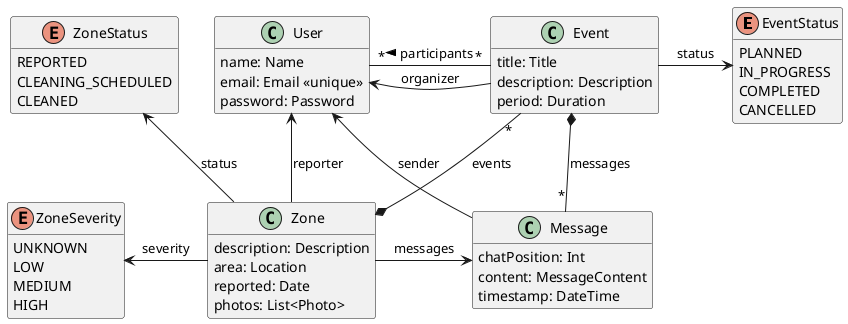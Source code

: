 @startuml

enum EventStatus {
  PLANNED
  IN_PROGRESS
  COMPLETED
  CANCELLED
}

enum ZoneStatus {
  REPORTED
  CLEANING_SCHEDULED
  CLEANED
}

enum ZoneSeverity {
    UNKNOWN
    LOW
    MEDIUM
    HIGH
}

class User {
  name: Name
  email: Email <<unique>>
  password: Password
}

class Zone {
  description: Description
  area: Location
  reported: Date
  photos: List<Photo>
}

class Event {
  title: Title
  description: Description
  period: Duration
}

class Message {
  chatPosition: Int
  content: MessageContent
  timestamp: DateTime
}

User <- Event : organizer
User <- Zone : reporter
User <- Message : sender
User "*" -- "*" Event : participants <

Event "*" --* Zone : events
Event *-- "*" Message : messages
Event -> EventStatus : status

Zone -up-> ZoneStatus : status
Zone -left-> ZoneSeverity : severity
Zone -right-> Message : messages
hide empty members

@enduml